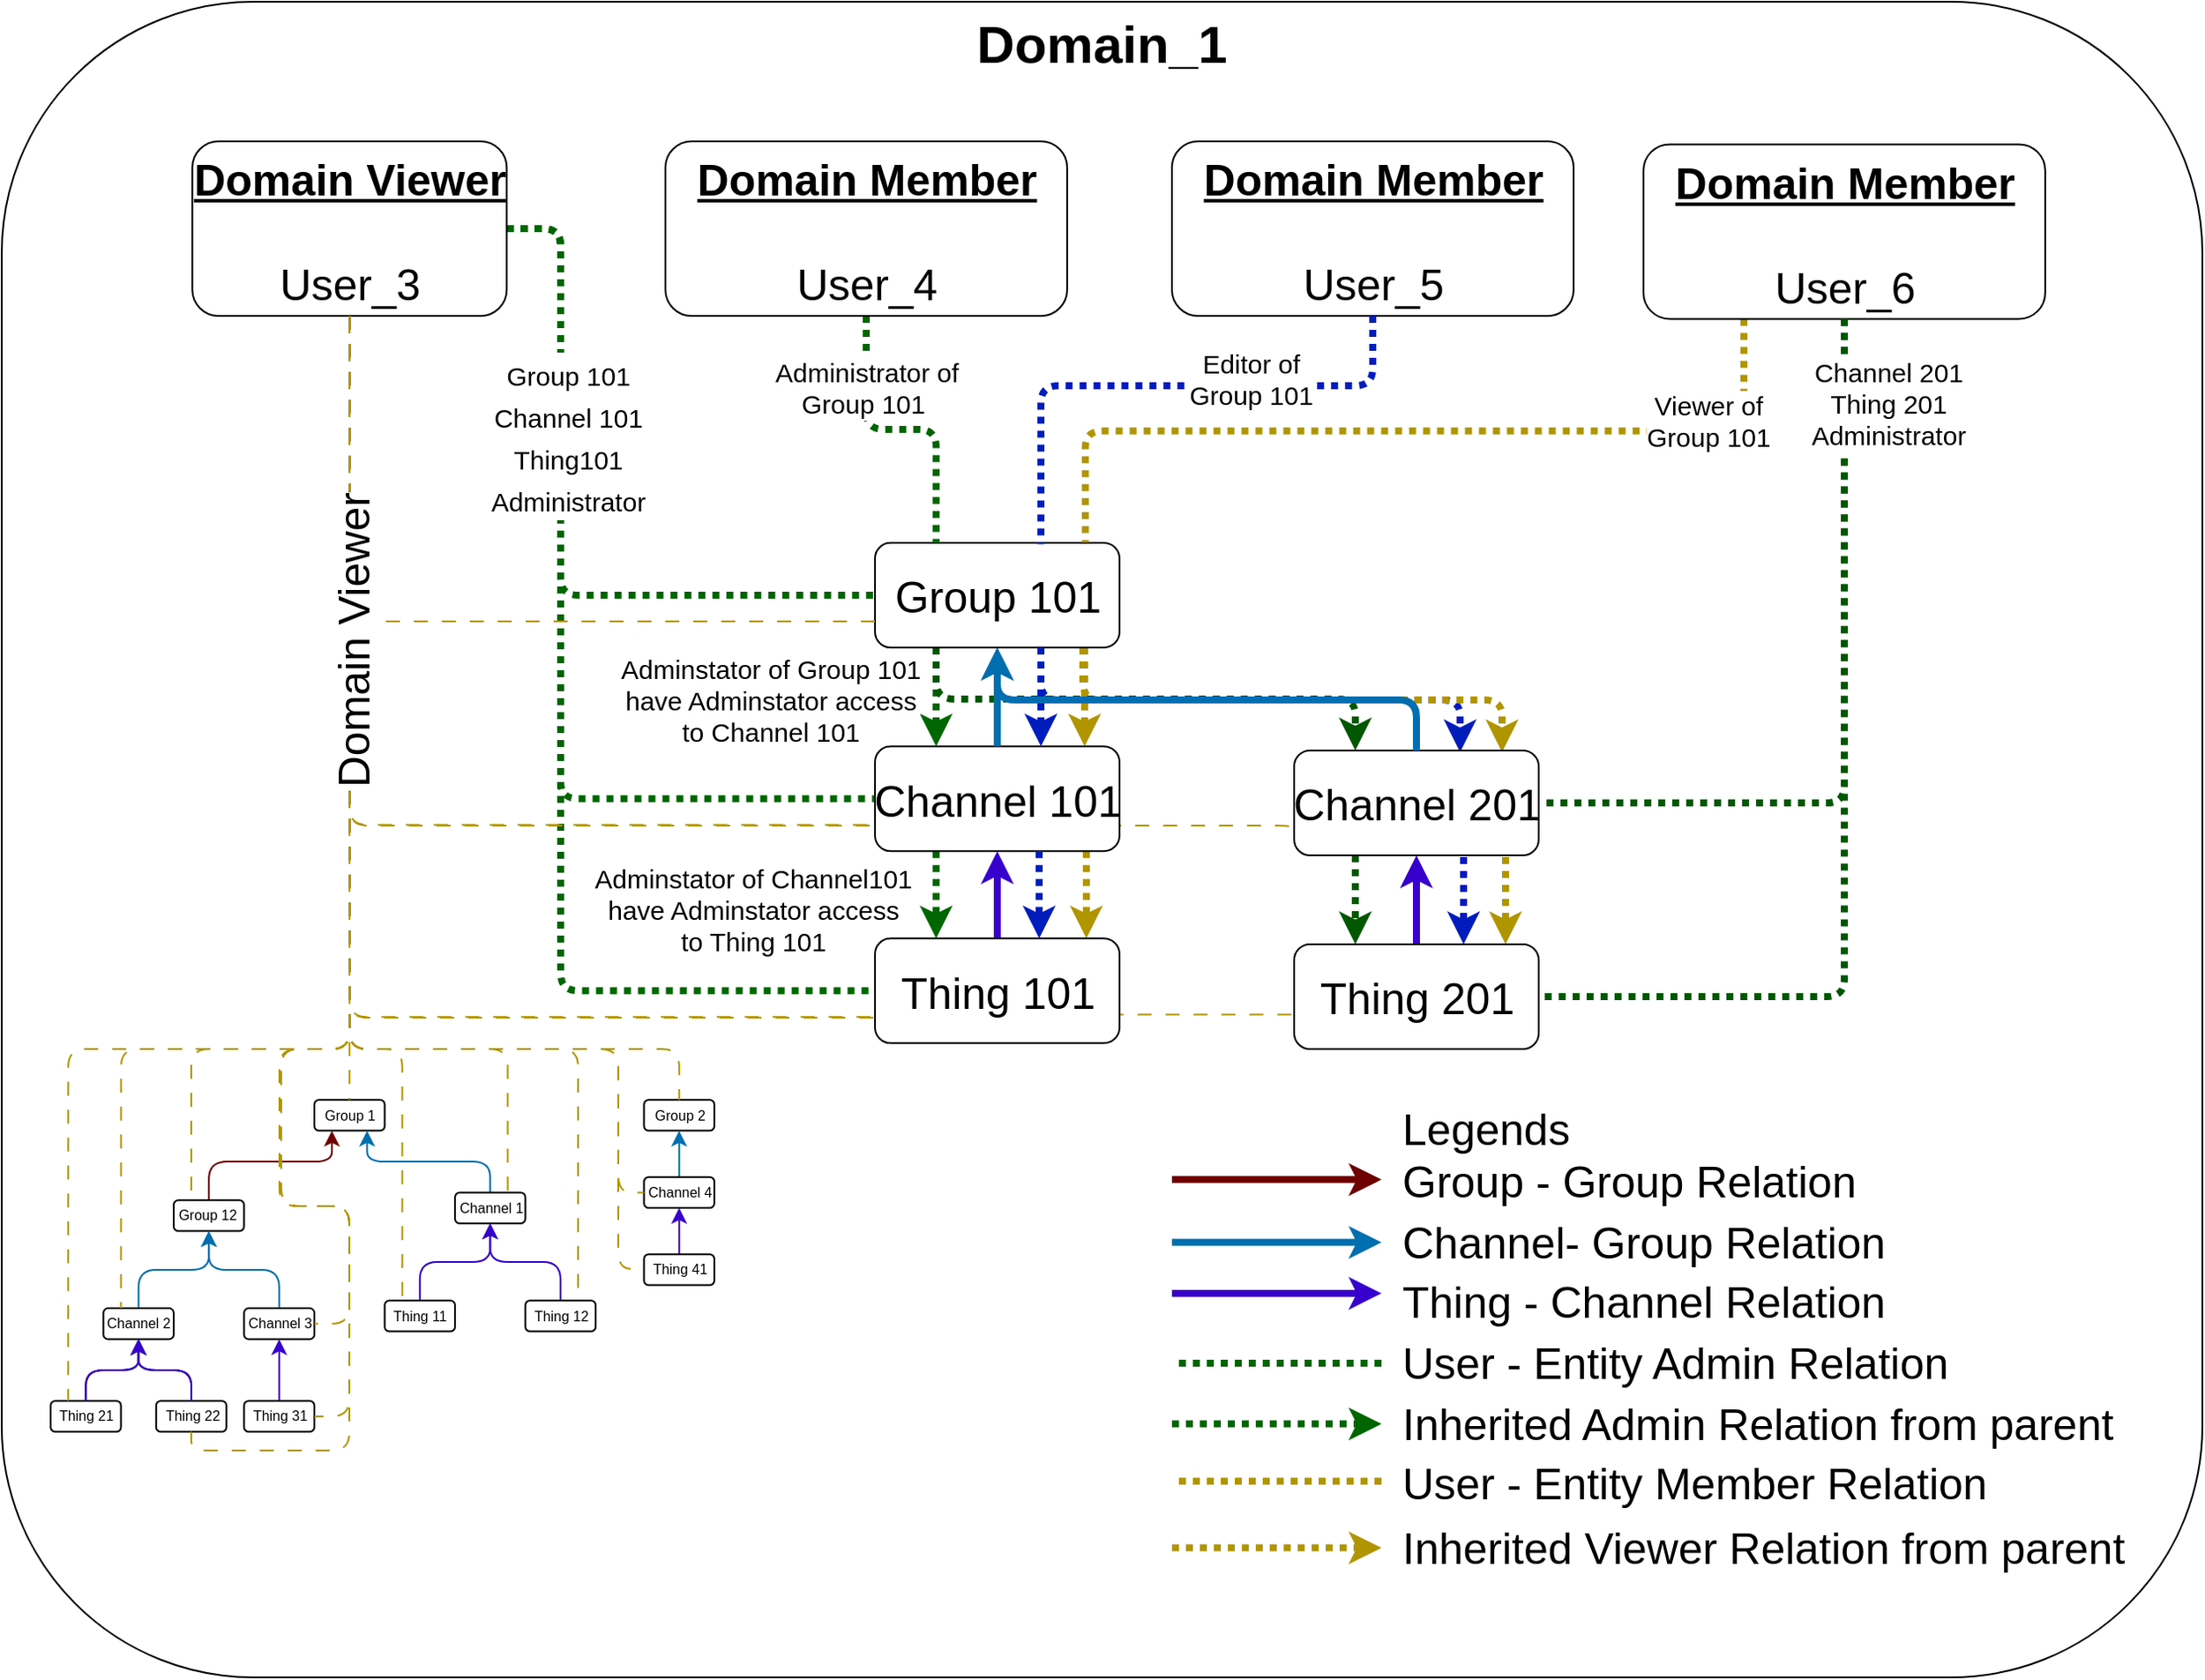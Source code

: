 <mxfile>
    <diagram id="6mOy798XpB74Yk2sk_v2" name="Page-1">
        <mxGraphModel dx="3560" dy="2658" grid="1" gridSize="10" guides="1" tooltips="1" connect="1" arrows="1" fold="1" page="1" pageScale="1" pageWidth="850" pageHeight="1100" math="0" shadow="0">
            <root>
                <mxCell id="0"/>
                <mxCell id="1" style="locked=1;" parent="0"/>
                <mxCell id="363" style="edgeStyle=none;html=1;entryX=0.5;entryY=0;entryDx=0;entryDy=0;" parent="1" edge="1">
                    <mxGeometry relative="1" as="geometry">
                        <mxPoint x="616" y="130" as="sourcePoint"/>
                    </mxGeometry>
                </mxCell>
                <mxCell id="374" style="edgeStyle=none;html=1;" parent="1" source="359" target="366" edge="1">
                    <mxGeometry relative="1" as="geometry"/>
                </mxCell>
                <mxCell id="406" style="edgeStyle=none;html=1;exitX=0.75;exitY=1;exitDx=0;exitDy=0;entryX=0.75;entryY=0;entryDx=0;entryDy=0;" parent="1" source="365" target="366" edge="1">
                    <mxGeometry relative="1" as="geometry"/>
                </mxCell>
                <mxCell id="429" style="edgeStyle=none;html=1;exitX=0.25;exitY=1;exitDx=0;exitDy=0;entryX=0.25;entryY=0;entryDx=0;entryDy=0;" parent="1" source="365" target="416" edge="1">
                    <mxGeometry relative="1" as="geometry"/>
                </mxCell>
                <mxCell id="4" value="Domain_1_container" style="locked=1;" parent="0"/>
                <mxCell id="5" value="&lt;font style=&quot;font-size: 30px;&quot;&gt;&lt;b style=&quot;&quot;&gt;Domain_1&lt;/b&gt;&lt;/font&gt;" style="rounded=1;whiteSpace=wrap;html=1;verticalAlign=top;fillColor=default;" parent="4" vertex="1">
                    <mxGeometry x="-550" y="-40" width="1260" height="960" as="geometry"/>
                </mxCell>
                <mxCell id="6" value="Domain_1_entities" style="locked=1;" parent="0"/>
                <mxCell id="309" value="" style="group;fontSize=8;" parent="6" vertex="1" connectable="0">
                    <mxGeometry x="-522" y="567" width="380" height="230" as="geometry"/>
                </mxCell>
                <mxCell id="310" value="Group 1" style="rounded=1;html=1;fontSize=8;" parent="309" vertex="1">
                    <mxGeometry x="150.993" y="22.115" width="40.265" height="17.692" as="geometry"/>
                </mxCell>
                <mxCell id="311" style="edgeStyle=elbowEdgeStyle;rounded=1;elbow=vertical;html=1;entryX=0.25;entryY=1;entryDx=0;entryDy=0;fontSize=8;fillColor=#a20025;strokeColor=#6F0000;" parent="309" source="312" target="310" edge="1">
                    <mxGeometry relative="1" as="geometry">
                        <Array as="points">
                            <mxPoint x="130.861" y="57.5"/>
                        </Array>
                    </mxGeometry>
                </mxCell>
                <mxCell id="312" value="Group 12" style="rounded=1;whiteSpace=wrap;html=1;fontSize=8;" parent="309" vertex="1">
                    <mxGeometry x="70.464" y="79.615" width="40.265" height="17.692" as="geometry"/>
                </mxCell>
                <mxCell id="313" style="edgeStyle=elbowEdgeStyle;html=1;entryX=0.5;entryY=1;entryDx=0;entryDy=0;fontSize=8;elbow=vertical;fillColor=#1ba1e2;strokeColor=#006EAF;" parent="309" source="314" target="312" edge="1">
                    <mxGeometry relative="1" as="geometry"/>
                </mxCell>
                <mxCell id="314" value="Channel 2" style="rounded=1;html=1;fontSize=8;" parent="309" vertex="1">
                    <mxGeometry x="30.199" y="141.538" width="40.265" height="17.692" as="geometry"/>
                </mxCell>
                <mxCell id="315" style="edgeStyle=elbowEdgeStyle;rounded=1;elbow=vertical;html=1;fontSize=8;fillColor=#1ba1e2;strokeColor=#006EAF;" parent="309" source="316" target="312" edge="1">
                    <mxGeometry relative="1" as="geometry"/>
                </mxCell>
                <mxCell id="316" value="Channel 3" style="rounded=1;html=1;fontSize=8;" parent="309" vertex="1">
                    <mxGeometry x="110.728" y="141.538" width="40.265" height="17.692" as="geometry"/>
                </mxCell>
                <mxCell id="317" style="edgeStyle=elbowEdgeStyle;rounded=1;elbow=vertical;html=1;fontSize=8;fillColor=#1ba1e2;strokeColor=#006EAF;entryX=0.75;entryY=1;entryDx=0;entryDy=0;" parent="309" source="318" target="310" edge="1">
                    <mxGeometry relative="1" as="geometry">
                        <mxPoint x="171.126" y="39.808" as="targetPoint"/>
                    </mxGeometry>
                </mxCell>
                <mxCell id="318" value="Channel 1" style="rounded=1;html=1;fontSize=8;" parent="309" vertex="1">
                    <mxGeometry x="231.523" y="75.192" width="40.265" height="17.692" as="geometry"/>
                </mxCell>
                <mxCell id="319" style="edgeStyle=none;html=1;entryX=0.5;entryY=1;entryDx=0;entryDy=0;fontSize=8;fillColor=#6a00ff;strokeColor=#3700CC;" parent="309" source="320" target="318" edge="1">
                    <mxGeometry relative="1" as="geometry">
                        <Array as="points">
                            <mxPoint x="211.391" y="115.0"/>
                            <mxPoint x="251.656" y="115.0"/>
                        </Array>
                    </mxGeometry>
                </mxCell>
                <mxCell id="320" value="Thing 11" style="rounded=1;html=1;fontSize=8;" parent="309" vertex="1">
                    <mxGeometry x="191.258" y="137.115" width="40.265" height="17.692" as="geometry"/>
                </mxCell>
                <mxCell id="321" style="edgeStyle=none;html=1;entryX=0.5;entryY=1;entryDx=0;entryDy=0;fontSize=8;fillColor=#6a00ff;strokeColor=#3700CC;" parent="309" source="322" target="318" edge="1">
                    <mxGeometry relative="1" as="geometry">
                        <Array as="points">
                            <mxPoint x="291.921" y="115.0"/>
                            <mxPoint x="251.656" y="115.0"/>
                        </Array>
                    </mxGeometry>
                </mxCell>
                <mxCell id="322" value="Thing 12" style="rounded=1;html=1;fontSize=8;" parent="309" vertex="1">
                    <mxGeometry x="271.788" y="137.115" width="40.265" height="17.692" as="geometry"/>
                </mxCell>
                <mxCell id="323" style="edgeStyle=elbowEdgeStyle;rounded=1;elbow=vertical;html=1;entryX=0.5;entryY=1;entryDx=0;entryDy=0;fontSize=8;" parent="309" source="324" target="314" edge="1">
                    <mxGeometry relative="1" as="geometry"/>
                </mxCell>
                <mxCell id="324" value="Thing 21" style="rounded=1;html=1;fontSize=8;" parent="309" vertex="1">
                    <mxGeometry y="194.615" width="40.265" height="17.692" as="geometry"/>
                </mxCell>
                <mxCell id="325" style="edgeStyle=elbowEdgeStyle;rounded=1;elbow=vertical;html=1;entryX=0.5;entryY=1;entryDx=0;entryDy=0;fontSize=8;" parent="309" source="326" target="314" edge="1">
                    <mxGeometry relative="1" as="geometry"/>
                </mxCell>
                <mxCell id="326" value="Thing 22" style="rounded=1;html=1;fontSize=8;" parent="309" vertex="1">
                    <mxGeometry x="60.397" y="194.615" width="40.265" height="17.692" as="geometry"/>
                </mxCell>
                <mxCell id="327" style="edgeStyle=elbowEdgeStyle;rounded=1;elbow=vertical;html=1;fontSize=8;fillColor=#6a00ff;strokeColor=#3700CC;" parent="309" source="328" target="316" edge="1">
                    <mxGeometry relative="1" as="geometry"/>
                </mxCell>
                <mxCell id="328" value="Thing 31" style="rounded=1;html=1;fontSize=8;" parent="309" vertex="1">
                    <mxGeometry x="110.728" y="194.615" width="40.265" height="17.692" as="geometry"/>
                </mxCell>
                <mxCell id="329" style="edgeStyle=elbowEdgeStyle;rounded=1;elbow=vertical;html=1;entryX=0.5;entryY=1;entryDx=0;entryDy=0;fontSize=8;fillColor=#6a00ff;strokeColor=#3700CC;" parent="309" edge="1">
                    <mxGeometry relative="1" as="geometry">
                        <mxPoint x="20.132" y="194.615" as="sourcePoint"/>
                        <mxPoint x="50.331" y="159.231" as="targetPoint"/>
                    </mxGeometry>
                </mxCell>
                <mxCell id="330" style="edgeStyle=elbowEdgeStyle;rounded=1;elbow=vertical;html=1;entryX=0.5;entryY=1;entryDx=0;entryDy=0;fontSize=8;fillColor=#6a00ff;strokeColor=#3700CC;" parent="309" edge="1">
                    <mxGeometry relative="1" as="geometry">
                        <mxPoint x="80.53" y="194.615" as="sourcePoint"/>
                        <mxPoint x="50.331" y="159.231" as="targetPoint"/>
                    </mxGeometry>
                </mxCell>
                <mxCell id="331" value="Group 2" style="rounded=1;html=1;fontSize=8;" parent="309" vertex="1">
                    <mxGeometry x="339.735" y="22.115" width="40.265" height="17.692" as="geometry"/>
                </mxCell>
                <mxCell id="332" style="edgeStyle=elbowEdgeStyle;rounded=1;elbow=vertical;html=1;strokeColor=#006EAF;fontSize=8;startArrow=none;startFill=0;endArrow=classic;endFill=1;fillColor=#1ba1e2;" parent="309" source="333" target="331" edge="1">
                    <mxGeometry relative="1" as="geometry"/>
                </mxCell>
                <mxCell id="333" value="Channel 4" style="rounded=1;html=1;fontSize=8;" parent="309" vertex="1">
                    <mxGeometry x="339.735" y="66.346" width="40.265" height="17.692" as="geometry"/>
                </mxCell>
                <mxCell id="334" style="edgeStyle=elbowEdgeStyle;rounded=1;elbow=vertical;html=1;entryX=0.5;entryY=1;entryDx=0;entryDy=0;strokeColor=#3700CC;fontSize=8;startArrow=none;startFill=0;endArrow=classic;endFill=1;fillColor=#6a00ff;" parent="309" source="335" target="333" edge="1">
                    <mxGeometry relative="1" as="geometry"/>
                </mxCell>
                <mxCell id="335" value="Thing 41" style="rounded=1;html=1;fontSize=8;" parent="309" vertex="1">
                    <mxGeometry x="339.735" y="110.577" width="40.265" height="17.692" as="geometry"/>
                </mxCell>
                <mxCell id="39" value="Domain_1_Users" style="locked=1;" parent="0"/>
                <mxCell id="101" value="" style="endArrow=none;startArrow=none;html=1;rounded=1;strokeColor=#006600;fontSize=25;startFill=0;endFill=0;fillColor=#6a00ff;dashed=1;dashPattern=1 1;strokeWidth=4;" parent="39" edge="1">
                    <mxGeometry width="50" height="50" relative="1" as="geometry">
                        <mxPoint x="240" y="740" as="sourcePoint"/>
                        <mxPoint x="120" y="740" as="targetPoint"/>
                    </mxGeometry>
                </mxCell>
                <mxCell id="102" value="Thing - Channel Relation" style="text;html=1;strokeColor=none;fillColor=none;align=left;verticalAlign=middle;whiteSpace=wrap;rounded=0;fontSize=25;" parent="39" vertex="1">
                    <mxGeometry x="250" y="689" width="300" height="30" as="geometry"/>
                </mxCell>
                <mxCell id="339" style="edgeStyle=orthogonalEdgeStyle;rounded=1;elbow=vertical;html=1;entryX=1;entryY=0.5;entryDx=0;entryDy=0;dashed=1;dashPattern=8 8;strokeColor=#B09500;fontSize=25;startArrow=none;startFill=0;endArrow=none;endFill=0;fillColor=#e3c800;" parent="39" source="308" target="316" edge="1">
                    <mxGeometry relative="1" as="geometry">
                        <Array as="points">
                            <mxPoint x="-351" y="560"/>
                            <mxPoint x="-391" y="560"/>
                            <mxPoint x="-391" y="650"/>
                            <mxPoint x="-351" y="650"/>
                            <mxPoint x="-351" y="717"/>
                        </Array>
                    </mxGeometry>
                </mxCell>
                <mxCell id="345" style="edgeStyle=orthogonalEdgeStyle;rounded=1;elbow=vertical;html=1;entryX=0.5;entryY=1;entryDx=0;entryDy=0;dashed=1;dashPattern=8 8;strokeColor=#B09500;fontSize=25;startArrow=none;startFill=0;endArrow=none;endFill=0;fillColor=#e3c800;" parent="39" source="308" target="326" edge="1">
                    <mxGeometry relative="1" as="geometry">
                        <Array as="points">
                            <mxPoint x="-351" y="560"/>
                            <mxPoint x="-390" y="560"/>
                            <mxPoint x="-390" y="650"/>
                            <mxPoint x="-351" y="650"/>
                            <mxPoint x="-351" y="790"/>
                            <mxPoint x="-442" y="790"/>
                        </Array>
                    </mxGeometry>
                </mxCell>
                <mxCell id="349" style="edgeStyle=orthogonalEdgeStyle;rounded=1;html=1;entryX=0;entryY=0.5;entryDx=0;entryDy=0;dashed=1;dashPattern=8 8;strokeColor=#B09500;fontSize=25;startArrow=none;startFill=0;endArrow=none;endFill=0;fillColor=#e3c800;" parent="39" source="308" target="335" edge="1">
                    <mxGeometry relative="1" as="geometry">
                        <Array as="points">
                            <mxPoint x="-351" y="560"/>
                            <mxPoint x="-197" y="560"/>
                            <mxPoint x="-197" y="686"/>
                            <mxPoint x="-182" y="686"/>
                        </Array>
                    </mxGeometry>
                </mxCell>
                <mxCell id="370" style="edgeStyle=orthogonalEdgeStyle;html=1;entryX=0;entryY=0.5;entryDx=0;entryDy=0;dashed=1;dashPattern=1 1;strokeColor=#006600;strokeWidth=4;fontSize=20;endArrow=none;endFill=0;" parent="39" source="308" target="365" edge="1">
                    <mxGeometry relative="1" as="geometry">
                        <Array as="points">
                            <mxPoint x="-230" y="90"/>
                            <mxPoint x="-230" y="300"/>
                        </Array>
                    </mxGeometry>
                </mxCell>
                <mxCell id="371" style="edgeStyle=orthogonalEdgeStyle;html=1;entryX=0;entryY=0.5;entryDx=0;entryDy=0;dashed=1;dashPattern=1 1;strokeColor=#006600;strokeWidth=4;fontSize=20;endArrow=none;endFill=0;" parent="39" source="308" target="366" edge="1">
                    <mxGeometry relative="1" as="geometry">
                        <Array as="points">
                            <mxPoint x="-230" y="90"/>
                            <mxPoint x="-230" y="417"/>
                        </Array>
                    </mxGeometry>
                </mxCell>
                <mxCell id="372" style="edgeStyle=orthogonalEdgeStyle;html=1;entryX=0;entryY=0.5;entryDx=0;entryDy=0;dashed=1;dashPattern=1 1;strokeColor=#006600;strokeWidth=4;fontSize=20;endArrow=none;endFill=0;" parent="39" source="308" target="359" edge="1">
                    <mxGeometry relative="1" as="geometry">
                        <Array as="points">
                            <mxPoint x="-230" y="90"/>
                            <mxPoint x="-230" y="527"/>
                        </Array>
                    </mxGeometry>
                </mxCell>
                <mxCell id="373" value="&lt;span style=&quot;font-size: 15px;&quot;&gt;Group 101&lt;/span&gt;&lt;br style=&quot;font-size: 15px;&quot;&gt;&lt;span style=&quot;font-size: 15px;&quot;&gt;Channel 101&lt;/span&gt;&lt;br style=&quot;font-size: 15px;&quot;&gt;&lt;span style=&quot;font-size: 15px;&quot;&gt;Thing101&lt;/span&gt;&lt;br style=&quot;font-size: 15px;&quot;&gt;&lt;span style=&quot;font-size: 15px;&quot;&gt;Administrator&lt;/span&gt;" style="edgeLabel;html=1;align=center;verticalAlign=middle;resizable=0;points=[];fontSize=20;" parent="372" vertex="1" connectable="0">
                    <mxGeometry x="-0.525" y="4" relative="1" as="geometry">
                        <mxPoint y="-5" as="offset"/>
                    </mxGeometry>
                </mxCell>
                <mxCell id="436" style="edgeStyle=orthogonalEdgeStyle;html=1;entryX=0;entryY=0.75;entryDx=0;entryDy=0;dashed=1;dashPattern=8 8;strokeWidth=1;endArrow=none;endFill=0;fillColor=#e3c800;strokeColor=#B09500;" parent="39" edge="1">
                    <mxGeometry relative="1" as="geometry">
                        <mxPoint x="-350.917" y="142" as="sourcePoint"/>
                        <mxPoint x="190" y="436.0" as="targetPoint"/>
                        <Array as="points">
                            <mxPoint x="-351" y="432"/>
                            <mxPoint x="190" y="432"/>
                        </Array>
                    </mxGeometry>
                </mxCell>
                <mxCell id="437" style="edgeStyle=orthogonalEdgeStyle;html=1;entryX=0.002;entryY=0.637;entryDx=0;entryDy=0;dashed=1;dashPattern=8 8;strokeWidth=1;endArrow=none;endFill=0;entryPerimeter=0;fillColor=#e3c800;strokeColor=#B09500;" parent="39" edge="1">
                    <mxGeometry relative="1" as="geometry">
                        <mxPoint x="-350.904" y="142" as="sourcePoint"/>
                        <mxPoint x="190.28" y="540.22" as="targetPoint"/>
                        <Array as="points">
                            <mxPoint x="-351" y="542"/>
                            <mxPoint x="-35" y="542"/>
                            <mxPoint x="-35" y="540"/>
                        </Array>
                    </mxGeometry>
                </mxCell>
                <mxCell id="308" value="&lt;font style=&quot;font-size: 25px;&quot;&gt;&lt;b&gt;&lt;u&gt;Domain Viewer&lt;/u&gt;&lt;/b&gt;&lt;br&gt;&lt;br&gt;User_3&lt;/font&gt;" style="rounded=1;html=1;fontSize=25;verticalAlign=top;" parent="39" vertex="1">
                    <mxGeometry x="-440.87" y="40" width="180" height="100" as="geometry"/>
                </mxCell>
                <mxCell id="343" style="edgeStyle=orthogonalEdgeStyle;rounded=1;elbow=vertical;html=1;entryX=0.25;entryY=0;entryDx=0;entryDy=0;dashed=1;dashPattern=8 8;strokeColor=#B09500;fontSize=25;startArrow=none;startFill=0;endArrow=none;endFill=0;fillColor=#e3c800;" parent="39" source="308" target="324" edge="1">
                    <mxGeometry relative="1" as="geometry">
                        <Array as="points">
                            <mxPoint x="-351" y="560"/>
                            <mxPoint x="-512" y="560"/>
                        </Array>
                    </mxGeometry>
                </mxCell>
                <mxCell id="338" style="edgeStyle=orthogonalEdgeStyle;rounded=1;elbow=vertical;html=1;entryX=0.25;entryY=0;entryDx=0;entryDy=0;dashed=1;dashPattern=8 8;strokeColor=#B09500;fontSize=25;startArrow=none;startFill=0;endArrow=none;endFill=0;fillColor=#e3c800;" parent="39" source="308" target="314" edge="1">
                    <mxGeometry relative="1" as="geometry">
                        <Array as="points">
                            <mxPoint x="-351" y="560"/>
                            <mxPoint x="-482" y="560"/>
                        </Array>
                    </mxGeometry>
                </mxCell>
                <mxCell id="337" style="edgeStyle=orthogonalEdgeStyle;rounded=1;elbow=vertical;html=1;entryX=0.25;entryY=0;entryDx=0;entryDy=0;dashed=1;dashPattern=8 8;strokeColor=#B09500;fontSize=25;startArrow=none;startFill=0;endArrow=none;endFill=0;fillColor=#e3c800;" parent="39" source="308" target="312" edge="1">
                    <mxGeometry relative="1" as="geometry">
                        <Array as="points">
                            <mxPoint x="-351" y="560"/>
                            <mxPoint x="-441" y="560"/>
                        </Array>
                    </mxGeometry>
                </mxCell>
                <mxCell id="346" style="edgeStyle=orthogonalEdgeStyle;rounded=1;elbow=vertical;html=1;entryX=1;entryY=0.5;entryDx=0;entryDy=0;dashed=1;dashPattern=8 8;strokeColor=#B09500;fontSize=25;startArrow=none;startFill=0;endArrow=none;endFill=0;fillColor=#e3c800;" parent="39" edge="1">
                    <mxGeometry relative="1" as="geometry">
                        <Array as="points">
                            <mxPoint x="-351" y="560"/>
                            <mxPoint x="-390" y="560"/>
                            <mxPoint x="-390" y="650"/>
                            <mxPoint x="-351" y="650"/>
                            <mxPoint x="-351" y="770"/>
                        </Array>
                        <mxPoint x="-350.889" y="140" as="sourcePoint"/>
                        <mxPoint x="-371.007" y="770.462" as="targetPoint"/>
                    </mxGeometry>
                </mxCell>
                <mxCell id="336" style="edgeStyle=orthogonalEdgeStyle;rounded=1;elbow=vertical;html=1;entryX=0.5;entryY=0;entryDx=0;entryDy=0;dashed=1;dashPattern=8 8;strokeColor=#B09500;fontSize=25;startArrow=none;startFill=0;endArrow=none;endFill=0;fillColor=#e3c800;" parent="39" source="308" target="310" edge="1">
                    <mxGeometry relative="1" as="geometry"/>
                </mxCell>
                <mxCell id="341" style="edgeStyle=orthogonalEdgeStyle;rounded=1;elbow=vertical;html=1;entryX=0.25;entryY=0;entryDx=0;entryDy=0;dashed=1;dashPattern=8 8;strokeColor=#B09500;fontSize=25;startArrow=none;startFill=0;endArrow=none;endFill=0;fillColor=#e3c800;" parent="39" source="308" target="320" edge="1">
                    <mxGeometry relative="1" as="geometry">
                        <Array as="points">
                            <mxPoint x="-351" y="560"/>
                            <mxPoint x="-321" y="560"/>
                        </Array>
                    </mxGeometry>
                </mxCell>
                <mxCell id="340" style="edgeStyle=orthogonalEdgeStyle;rounded=1;elbow=vertical;html=1;entryX=0.75;entryY=0;entryDx=0;entryDy=0;dashed=1;dashPattern=8 8;strokeColor=#B09500;fontSize=25;startArrow=none;startFill=0;endArrow=none;endFill=0;fillColor=#e3c800;" parent="39" source="308" target="318" edge="1">
                    <mxGeometry relative="1" as="geometry">
                        <Array as="points">
                            <mxPoint x="-351" y="560"/>
                            <mxPoint x="-260" y="560"/>
                        </Array>
                    </mxGeometry>
                </mxCell>
                <mxCell id="342" style="edgeStyle=orthogonalEdgeStyle;rounded=1;elbow=vertical;html=1;entryX=0.75;entryY=0;entryDx=0;entryDy=0;dashed=1;dashPattern=8 8;strokeColor=#B09500;fontSize=25;startArrow=none;startFill=0;endArrow=none;endFill=0;fillColor=#e3c800;" parent="39" source="308" target="322" edge="1">
                    <mxGeometry relative="1" as="geometry">
                        <Array as="points">
                            <mxPoint x="-351" y="560"/>
                            <mxPoint x="-220" y="560"/>
                        </Array>
                    </mxGeometry>
                </mxCell>
                <mxCell id="348" style="edgeStyle=orthogonalEdgeStyle;rounded=1;elbow=vertical;html=1;entryX=0;entryY=0.5;entryDx=0;entryDy=0;dashed=1;dashPattern=8 8;strokeColor=#B09500;fontSize=25;startArrow=none;startFill=0;endArrow=none;endFill=0;fillColor=#e3c800;" parent="39" source="308" target="333" edge="1">
                    <mxGeometry relative="1" as="geometry">
                        <Array as="points">
                            <mxPoint x="-351" y="560"/>
                            <mxPoint x="-197" y="560"/>
                            <mxPoint x="-197" y="642"/>
                        </Array>
                    </mxGeometry>
                </mxCell>
                <mxCell id="347" style="edgeStyle=orthogonalEdgeStyle;rounded=1;html=1;strokeColor=#B09500;fontSize=25;startArrow=none;startFill=0;endArrow=none;endFill=0;fillColor=#e3c800;dashed=1;dashPattern=8 8;entryX=0.5;entryY=0;entryDx=0;entryDy=0;" parent="39" source="308" target="331" edge="1">
                    <mxGeometry relative="1" as="geometry">
                        <mxPoint x="-162.132" y="497.692" as="targetPoint"/>
                        <Array as="points">
                            <mxPoint x="-351" y="560"/>
                            <mxPoint x="-162" y="560"/>
                        </Array>
                    </mxGeometry>
                </mxCell>
                <mxCell id="380" style="edgeStyle=orthogonalEdgeStyle;html=1;exitX=0.25;exitY=1;exitDx=0;exitDy=0;entryX=0.25;entryY=0;entryDx=0;entryDy=0;dashed=1;dashPattern=1 1;strokeWidth=4;endArrow=classic;endFill=1;fillColor=#fa6800;strokeColor=#006600;" parent="39" source="365" target="366" edge="1">
                    <mxGeometry relative="1" as="geometry"/>
                </mxCell>
                <mxCell id="389" value="Adminstator of Group 101 &lt;br&gt;have Adminstator access &lt;br&gt;to Channel 101" style="edgeLabel;html=1;align=center;verticalAlign=middle;resizable=0;points=[];fontSize=15;" parent="380" vertex="1" connectable="0">
                    <mxGeometry x="-0.135" relative="1" as="geometry">
                        <mxPoint x="-95" y="5" as="offset"/>
                    </mxGeometry>
                </mxCell>
                <mxCell id="407" style="edgeStyle=none;html=1;exitX=0.75;exitY=1;exitDx=0;exitDy=0;entryX=0.75;entryY=0;entryDx=0;entryDy=0;strokeWidth=4;dashed=1;dashPattern=1 1;fillColor=#e3c800;strokeColor=#B09500;" parent="39" edge="1">
                    <mxGeometry relative="1" as="geometry">
                        <mxPoint x="70" y="330" as="sourcePoint"/>
                        <mxPoint x="70" y="386.63" as="targetPoint"/>
                    </mxGeometry>
                </mxCell>
                <mxCell id="430" style="edgeStyle=orthogonalEdgeStyle;html=1;exitX=0.25;exitY=1;exitDx=0;exitDy=0;entryX=0.25;entryY=0;entryDx=0;entryDy=0;fillColor=#008a00;strokeColor=#005700;dashed=1;dashPattern=1 1;strokeWidth=4;" parent="39" source="365" target="416" edge="1">
                    <mxGeometry relative="1" as="geometry"/>
                </mxCell>
                <mxCell id="431" style="edgeStyle=orthogonalEdgeStyle;html=1;exitX=0.75;exitY=1;exitDx=0;exitDy=0;entryX=0.75;entryY=0;entryDx=0;entryDy=0;dashed=1;dashPattern=1 1;strokeWidth=4;fillColor=#0050ef;strokeColor=#001DBC;" parent="39" edge="1">
                    <mxGeometry relative="1" as="geometry">
                        <mxPoint x="45" y="330" as="sourcePoint"/>
                        <mxPoint x="285" y="390" as="targetPoint"/>
                        <Array as="points">
                            <mxPoint x="45" y="360"/>
                            <mxPoint x="285" y="360"/>
                        </Array>
                    </mxGeometry>
                </mxCell>
                <mxCell id="432" style="edgeStyle=orthogonalEdgeStyle;html=1;exitX=0.75;exitY=1;exitDx=0;exitDy=0;entryX=0.75;entryY=0;entryDx=0;entryDy=0;dashed=1;dashPattern=1 1;strokeWidth=4;fillColor=#e3c800;strokeColor=#B09500;" parent="39" edge="1">
                    <mxGeometry relative="1" as="geometry">
                        <mxPoint x="69" y="330" as="sourcePoint"/>
                        <mxPoint x="309" y="390" as="targetPoint"/>
                        <Array as="points">
                            <mxPoint x="69" y="360"/>
                            <mxPoint x="309" y="360"/>
                        </Array>
                    </mxGeometry>
                </mxCell>
                <mxCell id="365" value="Group 101&lt;span style=&quot;color: rgba(0, 0, 0, 0); font-family: monospace; font-size: 0px; text-align: start;&quot;&gt;%3CmxGraphModel%3E%3Croot%3E%3CmxCell%20id%3D%220%22%2F%3E%3CmxCell%20id%3D%221%22%20parent%3D%220%22%2F%3E%3CmxCell%20id%3D%222%22%20value%3D%22Group%202%22%20style%3D%22rounded%3D1%3Bhtml%3D1%3BfontSize%3D25%3B%22%20vertex%3D%221%22%20parent%3D%221%22%3E%3CmxGeometry%20x%3D%22509.996%22%20y%3D%22220%22%20width%3D%2296.424%22%20height%3D%2240%22%20as%3D%22geometry%22%2F%3E%3C%2FmxCell%3E%3C%2Froot%3E%3C%2FmxGraphModel%3&lt;/span&gt;" style="rounded=1;html=1;fontSize=25;" parent="39" vertex="1">
                    <mxGeometry x="-50" y="270" width="140" height="60" as="geometry"/>
                </mxCell>
                <mxCell id="381" style="edgeStyle=orthogonalEdgeStyle;html=1;exitX=0.25;exitY=1;exitDx=0;exitDy=0;entryX=0.25;entryY=0;entryDx=0;entryDy=0;dashed=1;dashPattern=1 1;strokeWidth=4;endArrow=classic;endFill=1;fillColor=#fa6800;strokeColor=#006600;" parent="39" source="366" target="359" edge="1">
                    <mxGeometry relative="1" as="geometry"/>
                </mxCell>
                <mxCell id="391" value="Adminstator of Channel101&lt;br&gt;have Adminstator access&lt;br&gt;to Thing 101" style="edgeLabel;html=1;align=center;verticalAlign=middle;resizable=0;points=[];fontSize=15;" parent="381" vertex="1" connectable="0">
                    <mxGeometry x="-0.186" y="-1" relative="1" as="geometry">
                        <mxPoint x="-104" y="13" as="offset"/>
                    </mxGeometry>
                </mxCell>
                <mxCell id="408" style="edgeStyle=none;html=1;exitX=0.75;exitY=1;exitDx=0;exitDy=0;entryX=0.75;entryY=0;entryDx=0;entryDy=0;strokeWidth=4;dashed=1;dashPattern=1 1;fillColor=#e3c800;strokeColor=#B09500;" parent="39" edge="1">
                    <mxGeometry relative="1" as="geometry">
                        <mxPoint x="71" y="446.63" as="sourcePoint"/>
                        <mxPoint x="71" y="496.63" as="targetPoint"/>
                    </mxGeometry>
                </mxCell>
                <mxCell id="366" value="Channel 101&lt;span style=&quot;color: rgba(0, 0, 0, 0); font-family: monospace; font-size: 0px; text-align: start;&quot;&gt;%3CmxGraphModel%3E%3Croot%3E%3CmxCell%20id%3D%220%22%2F%3E%3CmxCell%20id%3D%221%22%20parent%3D%220%22%2F%3E%3CmxCell%20id%3D%222%22%20value%3D%22Group%202%22%20style%3D%22rounded%3D1%3Bhtml%3D1%3BfontSize%3D25%3B%22%20vertex%3D%221%22%20parent%3D%221%22%3E%3CmxGeometry%20x%3D%22509.996%22%20y%3D%22220%22%20width%3D%2296.424%22%20height%3D%2240%22%20as%3D%22geometry%22%2F%3E%3C%2FmxCell%3E%3C%2Froot%3E%3C%2FmxGraphModel%3&lt;/span&gt;" style="rounded=1;html=1;fontSize=25;" parent="39" vertex="1">
                    <mxGeometry x="-50" y="386.63" width="140" height="60" as="geometry"/>
                </mxCell>
                <mxCell id="379" style="edgeStyle=orthogonalEdgeStyle;html=1;entryX=0.25;entryY=0;entryDx=0;entryDy=0;dashed=1;dashPattern=1 1;strokeWidth=4;endArrow=none;endFill=0;fillColor=#fa6800;strokeColor=#006600;" parent="39" source="378" target="365" edge="1">
                    <mxGeometry relative="1" as="geometry"/>
                </mxCell>
                <mxCell id="388" value="&lt;font style=&quot;font-size: 15px;&quot;&gt;&lt;font style=&quot;font-size: 15px;&quot;&gt;&amp;nbsp;Administrator of&amp;nbsp;&lt;br&gt;&lt;/font&gt;Group 101&amp;nbsp;&lt;/font&gt;" style="edgeLabel;html=1;align=center;verticalAlign=middle;resizable=0;points=[];" parent="379" vertex="1" connectable="0">
                    <mxGeometry x="0.417" y="1" relative="1" as="geometry">
                        <mxPoint x="-41" y="-40" as="offset"/>
                    </mxGeometry>
                </mxCell>
                <mxCell id="378" value="&lt;font style=&quot;font-size: 25px;&quot;&gt;&lt;b&gt;&lt;u&gt;Domain Member&lt;/u&gt;&lt;/b&gt;&lt;br&gt;&lt;br&gt;User_4&lt;/font&gt;" style="rounded=1;html=1;fontSize=25;verticalAlign=top;" parent="39" vertex="1">
                    <mxGeometry x="-170" y="40" width="230" height="100" as="geometry"/>
                </mxCell>
                <mxCell id="401" style="edgeStyle=orthogonalEdgeStyle;html=1;dashed=1;dashPattern=1 1;strokeWidth=4;endArrow=none;endFill=0;fillColor=#e3c800;strokeColor=#B09500;exitX=0.25;exitY=1;exitDx=0;exitDy=0;entryX=0.86;entryY=-0.003;entryDx=0;entryDy=0;entryPerimeter=0;" parent="39" source="415" target="365" edge="1">
                    <mxGeometry relative="1" as="geometry"/>
                </mxCell>
                <mxCell id="405" value="&lt;font style=&quot;font-size: 15px;&quot;&gt;Viewer of&amp;nbsp;&lt;br&gt;&lt;/font&gt;&lt;span style=&quot;font-size: 15px;&quot;&gt;Group 101&amp;nbsp;&lt;/span&gt;" style="edgeLabel;html=1;align=center;verticalAlign=middle;resizable=0;points=[];" parent="401" vertex="1" connectable="0">
                    <mxGeometry x="-0.617" y="-6" relative="1" as="geometry">
                        <mxPoint x="14" as="offset"/>
                    </mxGeometry>
                </mxCell>
                <mxCell id="400" value="&lt;font style=&quot;font-size: 25px;&quot;&gt;&lt;b&gt;&lt;u&gt;Domain Member&lt;/u&gt;&lt;/b&gt;&lt;br&gt;&lt;br&gt;User_5&lt;/font&gt;" style="rounded=1;html=1;fontSize=25;verticalAlign=top;" parent="39" vertex="1">
                    <mxGeometry x="120" y="40" width="230" height="100" as="geometry"/>
                </mxCell>
                <mxCell id="415" value="&lt;font style=&quot;font-size: 25px;&quot;&gt;&lt;b&gt;&lt;u&gt;Domain Member&lt;/u&gt;&lt;/b&gt;&lt;br&gt;&lt;br&gt;User_6&lt;/font&gt;" style="rounded=1;html=1;fontSize=25;verticalAlign=top;" parent="39" vertex="1">
                    <mxGeometry x="390" y="41.69" width="230" height="100" as="geometry"/>
                </mxCell>
                <mxCell id="419" style="edgeStyle=orthogonalEdgeStyle;html=1;exitX=0.5;exitY=1;exitDx=0;exitDy=0;entryX=1;entryY=0.5;entryDx=0;entryDy=0;strokeColor=#005700;endArrow=none;endFill=0;dashed=1;dashPattern=1 1;strokeWidth=4;fillColor=#008a00;" parent="39" source="415" target="418" edge="1">
                    <mxGeometry relative="1" as="geometry"/>
                </mxCell>
                <mxCell id="420" style="edgeStyle=orthogonalEdgeStyle;html=1;exitX=0.5;exitY=1;exitDx=0;exitDy=0;entryX=1;entryY=0.5;entryDx=0;entryDy=0;strokeColor=#005700;endArrow=none;endFill=0;strokeWidth=4;dashed=1;dashPattern=1 1;fillColor=#008a00;" parent="39" source="415" target="416" edge="1">
                    <mxGeometry relative="1" as="geometry">
                        <mxPoint x="562.5" y="141.69" as="sourcePoint"/>
                        <mxPoint x="560" y="418.32" as="targetPoint"/>
                    </mxGeometry>
                </mxCell>
                <mxCell id="421" value="&lt;font style=&quot;font-size: 15px;&quot;&gt;Channel 201&lt;br&gt;Thing 201 &lt;br&gt;Administrator&lt;/font&gt;" style="edgeLabel;html=1;align=center;verticalAlign=middle;resizable=0;points=[];" parent="420" vertex="1" connectable="0">
                    <mxGeometry x="-0.155" y="-2" relative="1" as="geometry">
                        <mxPoint x="27" y="-143" as="offset"/>
                    </mxGeometry>
                </mxCell>
                <mxCell id="433" style="edgeStyle=orthogonalEdgeStyle;html=1;exitX=0.25;exitY=1;exitDx=0;exitDy=0;entryX=0.25;entryY=0;entryDx=0;entryDy=0;dashed=1;dashPattern=1 1;strokeWidth=4;fillColor=#008a00;strokeColor=#005700;" parent="39" source="416" target="418" edge="1">
                    <mxGeometry relative="1" as="geometry"/>
                </mxCell>
                <mxCell id="434" style="edgeStyle=orthogonalEdgeStyle;html=1;exitX=0.75;exitY=1;exitDx=0;exitDy=0;entryX=0.75;entryY=0;entryDx=0;entryDy=0;dashed=1;dashPattern=1 1;strokeWidth=4;fillColor=#0050ef;strokeColor=#001DBC;" parent="39" edge="1">
                    <mxGeometry relative="1" as="geometry">
                        <mxPoint x="287.0" y="450" as="sourcePoint"/>
                        <mxPoint x="287.0" y="500" as="targetPoint"/>
                    </mxGeometry>
                </mxCell>
                <mxCell id="435" style="edgeStyle=orthogonalEdgeStyle;html=1;exitX=0.75;exitY=1;exitDx=0;exitDy=0;entryX=0.75;entryY=0;entryDx=0;entryDy=0;dashed=1;dashPattern=1 1;strokeWidth=4;fillColor=#e3c800;strokeColor=#B09500;" parent="39" edge="1">
                    <mxGeometry relative="1" as="geometry">
                        <mxPoint x="311.0" y="450" as="sourcePoint"/>
                        <mxPoint x="311.0" y="500" as="targetPoint"/>
                    </mxGeometry>
                </mxCell>
                <mxCell id="91" value="user_entities" style="locked=1;" parent="0"/>
                <mxCell id="376" style="edgeStyle=none;html=1;strokeColor=#3700CC;strokeWidth=4;" parent="91" source="359" target="366" edge="1">
                    <mxGeometry relative="1" as="geometry"/>
                </mxCell>
                <mxCell id="359" value="Thing 101&lt;span style=&quot;color: rgba(0, 0, 0, 0); font-family: monospace; font-size: 0px; text-align: start;&quot;&gt;%3CmxGraphModel%3E%3Croot%3E%3CmxCell%20id%3D%220%22%2F%3E%3CmxCell%20id%3D%221%22%20parent%3D%220%22%2F%3E%3CmxCell%20id%3D%222%22%20value%3D%22Group%202%22%20style%3D%22rounded%3D1%3Bhtml%3D1%3BfontSize%3D25%3B%22%20vertex%3D%221%22%20parent%3D%221%22%3E%3CmxGeometry%20x%3D%22509.996%22%20y%3D%22220%22%20width%3D%2296.424%22%20height%3D%2240%22%20as%3D%22geometry%22%2F%3E%3C%2FmxCell%3E%3C%2Froot%3E%3C%2FmxGraphModel%3&lt;/span&gt;" style="rounded=1;html=1;fontSize=25;" parent="91" vertex="1">
                    <mxGeometry x="-50" y="496.63" width="140" height="60" as="geometry"/>
                </mxCell>
                <mxCell id="377" style="edgeStyle=none;html=1;strokeColor=#006EAF;strokeWidth=4;" parent="91" source="366" target="365" edge="1">
                    <mxGeometry relative="1" as="geometry"/>
                </mxCell>
                <mxCell id="417" style="edgeStyle=none;html=1;entryX=0.5;entryY=1;entryDx=0;entryDy=0;strokeColor=#3700CC;strokeWidth=4;" parent="91" source="418" target="416" edge="1">
                    <mxGeometry relative="1" as="geometry"/>
                </mxCell>
                <mxCell id="416" value="Channel 201&lt;span style=&quot;color: rgba(0, 0, 0, 0); font-family: monospace; font-size: 0px; text-align: start;&quot;&gt;%3CmxGraphModel%3E%3Croot%3E%3CmxCell%20id%3D%220%22%2F%3E%3CmxCell%20id%3D%221%22%20parent%3D%220%22%2F%3E%3CmxCell%20id%3D%222%22%20value%3D%22Group%202%22%20style%3D%22rounded%3D1%3Bhtml%3D1%3BfontSize%3D25%3B%22%20vertex%3D%221%22%20parent%3D%221%22%3E%3CmxGeometry%20x%3D%22509.996%22%20y%3D%22220%22%20width%3D%2296.424%22%20height%3D%2240%22%20as%3D%22geometry%22%2F%3E%3C%2FmxCell%3E%3C%2Froot%3E%3C%2FmxGraphModel%3&lt;/span&gt;" style="rounded=1;html=1;fontSize=25;" parent="91" vertex="1">
                    <mxGeometry x="190" y="389" width="140" height="60" as="geometry"/>
                </mxCell>
                <mxCell id="418" value="Thing 201&lt;span style=&quot;color: rgba(0, 0, 0, 0); font-family: monospace; font-size: 0px; text-align: start;&quot;&gt;%3CmxGraphModel%3E%3Croot%3E%3CmxCell%20id%3D%220%22%2F%3E%3CmxCell%20id%3D%221%22%20parent%3D%220%22%2F%3E%3CmxCell%20id%3D%222%22%20value%3D%22Group%202%22%20style%3D%22rounded%3D1%3Bhtml%3D1%3BfontSize%3D25%3B%22%20vertex%3D%221%22%20parent%3D%221%22%3E%3CmxGeometry%20x%3D%22509.996%22%20y%3D%22220%22%20width%3D%2296.424%22%20height%3D%2240%22%20as%3D%22geometry%22%2F%3E%3C%2FmxCell%3E%3C%2Froot%3E%3C%2FmxGraphModel%3&lt;/span&gt;" style="rounded=1;html=1;fontSize=25;" parent="91" vertex="1">
                    <mxGeometry x="190" y="500" width="140" height="60" as="geometry"/>
                </mxCell>
                <mxCell id="423" style="edgeStyle=orthogonalEdgeStyle;html=1;entryX=0.68;entryY=0.014;entryDx=0;entryDy=0;fillColor=#0050ef;strokeColor=#001DBC;strokeWidth=4;dashed=1;dashPattern=1 1;entryPerimeter=0;endArrow=none;endFill=0;" parent="91" source="400" target="365" edge="1">
                    <mxGeometry relative="1" as="geometry">
                        <Array as="points">
                            <mxPoint x="235" y="180"/>
                            <mxPoint x="45" y="180"/>
                            <mxPoint x="45" y="271"/>
                        </Array>
                    </mxGeometry>
                </mxCell>
                <mxCell id="427" value="&lt;font style=&quot;font-size: 15px;&quot;&gt;Editor of &lt;br&gt;Group 101&lt;/font&gt;" style="edgeLabel;html=1;align=center;verticalAlign=middle;resizable=0;points=[];" parent="423" vertex="1" connectable="0">
                    <mxGeometry x="-0.311" y="-4" relative="1" as="geometry">
                        <mxPoint as="offset"/>
                    </mxGeometry>
                </mxCell>
                <mxCell id="425" style="edgeStyle=orthogonalEdgeStyle;html=1;exitX=0.75;exitY=1;exitDx=0;exitDy=0;entryX=0.75;entryY=0;entryDx=0;entryDy=0;dashed=1;dashPattern=1 1;strokeWidth=4;endArrow=classic;endFill=1;fillColor=#0050ef;strokeColor=#001DBC;" parent="91" edge="1">
                    <mxGeometry relative="1" as="geometry">
                        <mxPoint x="45" y="330" as="sourcePoint"/>
                        <mxPoint x="45" y="386.63" as="targetPoint"/>
                    </mxGeometry>
                </mxCell>
                <mxCell id="426" style="edgeStyle=orthogonalEdgeStyle;html=1;exitX=0.75;exitY=1;exitDx=0;exitDy=0;entryX=0.75;entryY=0;entryDx=0;entryDy=0;dashed=1;dashPattern=1 1;strokeWidth=4;endArrow=classic;endFill=1;fillColor=#0050ef;strokeColor=#001DBC;" parent="91" edge="1">
                    <mxGeometry relative="1" as="geometry">
                        <mxPoint x="44" y="446.63" as="sourcePoint"/>
                        <mxPoint x="44" y="496.63" as="targetPoint"/>
                    </mxGeometry>
                </mxCell>
                <mxCell id="428" style="edgeStyle=orthogonalEdgeStyle;html=1;entryX=0.5;entryY=1;entryDx=0;entryDy=0;strokeWidth=4;fontSize=15;endArrow=classic;endFill=1;fillColor=#1ba1e2;strokeColor=#006EAF;" parent="91" source="416" target="365" edge="1">
                    <mxGeometry relative="1" as="geometry">
                        <Array as="points">
                            <mxPoint x="260" y="360"/>
                            <mxPoint x="20" y="360"/>
                        </Array>
                    </mxGeometry>
                </mxCell>
                <mxCell id="76" value="Legends" style="locked=1;" parent="0"/>
                <mxCell id="77" value="Legends" style="text;html=1;strokeColor=none;fillColor=none;align=center;verticalAlign=middle;whiteSpace=wrap;rounded=0;fontSize=25;" parent="76" vertex="1">
                    <mxGeometry x="225" y="590" width="150" height="30" as="geometry"/>
                </mxCell>
                <mxCell id="80" value="" style="endArrow=none;startArrow=classic;html=1;rounded=1;strokeColor=#6F0000;fontSize=25;startFill=1;endFill=0;fillColor=#a20025;strokeWidth=4;" parent="76" edge="1">
                    <mxGeometry width="50" height="50" relative="1" as="geometry">
                        <mxPoint x="240" y="634.79" as="sourcePoint"/>
                        <mxPoint x="120" y="634.79" as="targetPoint"/>
                    </mxGeometry>
                </mxCell>
                <mxCell id="81" value="" style="endArrow=none;startArrow=classic;html=1;rounded=1;strokeColor=#006EAF;fontSize=25;startFill=1;endFill=0;fillColor=#1ba1e2;strokeWidth=4;" parent="76" edge="1">
                    <mxGeometry width="50" height="50" relative="1" as="geometry">
                        <mxPoint x="240" y="670.79" as="sourcePoint"/>
                        <mxPoint x="120" y="670.79" as="targetPoint"/>
                    </mxGeometry>
                </mxCell>
                <mxCell id="82" value="" style="endArrow=none;startArrow=classic;html=1;rounded=1;strokeColor=#3700CC;fontSize=25;startFill=1;endFill=0;fillColor=#6a00ff;strokeWidth=4;" parent="76" edge="1">
                    <mxGeometry width="50" height="50" relative="1" as="geometry">
                        <mxPoint x="240" y="700" as="sourcePoint"/>
                        <mxPoint x="120" y="700" as="targetPoint"/>
                    </mxGeometry>
                </mxCell>
                <mxCell id="86" value="Group - Group Relation" style="text;html=1;strokeColor=none;fillColor=none;align=left;verticalAlign=middle;whiteSpace=wrap;rounded=0;fontSize=25;" parent="76" vertex="1">
                    <mxGeometry x="250" y="620" width="300" height="30" as="geometry"/>
                </mxCell>
                <mxCell id="87" value="Channel- Group Relation" style="text;html=1;strokeColor=none;fillColor=none;align=left;verticalAlign=middle;whiteSpace=wrap;rounded=0;fontSize=25;" parent="76" vertex="1">
                    <mxGeometry x="250" y="655" width="300" height="30" as="geometry"/>
                </mxCell>
                <mxCell id="88" value="User - Entity Admin Relation" style="text;html=1;strokeColor=none;fillColor=none;align=left;verticalAlign=middle;whiteSpace=wrap;rounded=0;fontSize=25;" parent="76" vertex="1">
                    <mxGeometry x="250" y="724" width="340" height="30" as="geometry"/>
                </mxCell>
                <mxCell id="384" value="" style="endArrow=none;startArrow=none;html=1;rounded=1;strokeColor=#B09500;fontSize=25;startFill=0;endFill=0;fillColor=#e3c800;dashed=1;dashPattern=1 1;strokeWidth=4;" parent="76" edge="1">
                    <mxGeometry width="50" height="50" relative="1" as="geometry">
                        <mxPoint x="240" y="807.67" as="sourcePoint"/>
                        <mxPoint x="120" y="807.67" as="targetPoint"/>
                    </mxGeometry>
                </mxCell>
                <mxCell id="385" value="User - Entity Member Relation" style="text;html=1;strokeColor=none;fillColor=none;align=left;verticalAlign=middle;whiteSpace=wrap;rounded=0;fontSize=25;" parent="76" vertex="1">
                    <mxGeometry x="250" y="793" width="340" height="30" as="geometry"/>
                </mxCell>
                <mxCell id="392" value="" style="endArrow=none;startArrow=classic;html=1;rounded=1;strokeColor=#006600;fontSize=25;startFill=1;endFill=0;fillColor=#fa6800;dashed=1;dashPattern=1 1;strokeWidth=4;" parent="76" edge="1">
                    <mxGeometry width="50" height="50" relative="1" as="geometry">
                        <mxPoint x="240" y="774.79" as="sourcePoint"/>
                        <mxPoint x="120" y="774.79" as="targetPoint"/>
                    </mxGeometry>
                </mxCell>
                <mxCell id="393" value="Inherited Admin Relation from parent" style="text;html=1;strokeColor=none;fillColor=none;align=left;verticalAlign=middle;whiteSpace=wrap;rounded=0;fontSize=25;" parent="76" vertex="1">
                    <mxGeometry x="250" y="759" width="430" height="30" as="geometry"/>
                </mxCell>
                <mxCell id="396" style="edgeStyle=orthogonalEdgeStyle;html=1;entryX=0;entryY=0.75;entryDx=0;entryDy=0;strokeColor=#B09500;dashed=1;dashPattern=8 8;endArrow=none;endFill=0;" parent="76" source="308" target="365" edge="1">
                    <mxGeometry relative="1" as="geometry">
                        <Array as="points">
                            <mxPoint x="-351" y="315"/>
                        </Array>
                    </mxGeometry>
                </mxCell>
                <mxCell id="397" style="edgeStyle=orthogonalEdgeStyle;html=1;entryX=0;entryY=0.75;entryDx=0;entryDy=0;strokeColor=#B09500;dashed=1;dashPattern=8 8;endArrow=none;endFill=0;" parent="76" source="308" target="366" edge="1">
                    <mxGeometry relative="1" as="geometry">
                        <Array as="points">
                            <mxPoint x="-351" y="432"/>
                        </Array>
                    </mxGeometry>
                </mxCell>
                <mxCell id="398" style="edgeStyle=orthogonalEdgeStyle;html=1;entryX=0;entryY=0.75;entryDx=0;entryDy=0;strokeColor=#B09500;dashed=1;dashPattern=8 8;endArrow=none;endFill=0;" parent="76" source="308" target="359" edge="1">
                    <mxGeometry relative="1" as="geometry">
                        <Array as="points">
                            <mxPoint x="-351" y="542"/>
                        </Array>
                    </mxGeometry>
                </mxCell>
                <mxCell id="399" value="&lt;span style=&quot;font-size: 25px;&quot;&gt;Domain Viewer&lt;/span&gt;" style="edgeLabel;html=1;align=center;verticalAlign=middle;resizable=0;points=[];rotation=-90;" parent="398" vertex="1" connectable="0">
                    <mxGeometry x="-0.471" y="1" relative="1" as="geometry">
                        <mxPoint as="offset"/>
                    </mxGeometry>
                </mxCell>
                <mxCell id="413" value="" style="endArrow=none;startArrow=classic;html=1;rounded=1;strokeColor=#B09500;fontSize=25;startFill=1;endFill=0;fillColor=#e3c800;dashed=1;dashPattern=1 1;strokeWidth=4;" parent="76" edge="1">
                    <mxGeometry width="50" height="50" relative="1" as="geometry">
                        <mxPoint x="240" y="845.79" as="sourcePoint"/>
                        <mxPoint x="120" y="845.79" as="targetPoint"/>
                    </mxGeometry>
                </mxCell>
                <mxCell id="414" value="Inherited Viewer Relation from parent" style="text;html=1;strokeColor=none;fillColor=none;align=left;verticalAlign=middle;whiteSpace=wrap;rounded=0;fontSize=25;" parent="76" vertex="1">
                    <mxGeometry x="250" y="830" width="430" height="30" as="geometry"/>
                </mxCell>
            </root>
        </mxGraphModel>
    </diagram>
</mxfile>